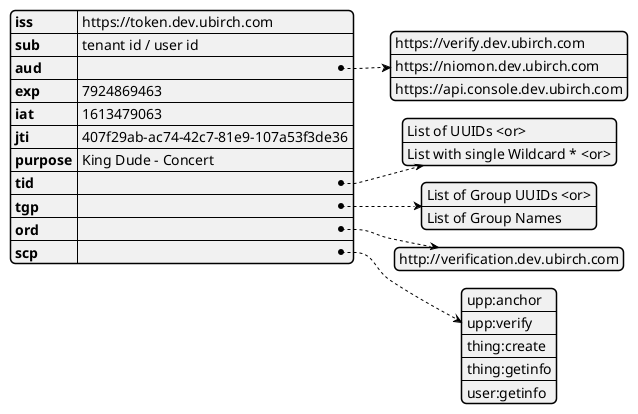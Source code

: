 @startjson
{
  "iss": "https://token.dev.ubirch.com",
  "sub": "tenant id / user id",
  "aud": [
    "https://verify.dev.ubirch.com",
    "https://niomon.dev.ubirch.com",
    "https://api.console.dev.ubirch.com"
    ],
  "exp": 7924869463,
  "iat": 1613479063,
  "jti": "407f29ab-ac74-42c7-81e9-107a53f3de36",
  "purpose": "King Dude - Concert",
  "tid": ["List of UUIDs <or>", "List with single Wildcard * <or>"],
  "tgp": ["List of Group UUIDs <or>", "List of Group Names"],
  "ord": [
    "http://verification.dev.ubirch.com"
  ],
  "scp": [
     "upp:anchor",
     "upp:verify",
     "thing:create",
     "thing:getinfo",
     "user:getinfo"
  ]
}
@endjson
